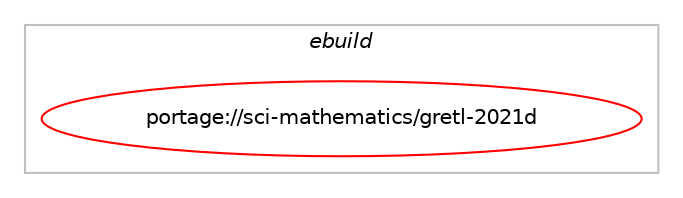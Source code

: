 digraph prolog {

# *************
# Graph options
# *************

newrank=true;
concentrate=true;
compound=true;
graph [rankdir=LR,fontname=Helvetica,fontsize=10,ranksep=1.5];#, ranksep=2.5, nodesep=0.2];
edge  [arrowhead=vee];
node  [fontname=Helvetica,fontsize=10];

# **********
# The ebuild
# **********

subgraph cluster_leftcol {
color=gray;
label=<<i>ebuild</i>>;
id [label="portage://sci-mathematics/gretl-2021d", color=red, width=4, href="../sci-mathematics/gretl-2021d.svg"];
}

# ****************
# The dependencies
# ****************

subgraph cluster_midcol {
color=gray;
label=<<i>dependencies</i>>;
subgraph cluster_compile {
fillcolor="#eeeeee";
style=filled;
label=<<i>compile</i>>;
# *** BEGIN UNKNOWN DEPENDENCY TYPE (TODO) ***
# id -> equal(use_conditional_group(positive,R,portage://sci-mathematics/gretl-2021d,[package_dependency(portage://sci-mathematics/gretl-2021d,install,no,dev-lang,R,none,[,,],[slot(0),equal],[])]))
# *** END UNKNOWN DEPENDENCY TYPE (TODO) ***

# *** BEGIN UNKNOWN DEPENDENCY TYPE (TODO) ***
# id -> equal(use_conditional_group(positive,emacs,portage://sci-mathematics/gretl-2021d,[package_dependency(portage://sci-mathematics/gretl-2021d,install,no,app-editors,emacs,greaterequal,[23.1,,,23.1],any_different_slot,[])]))
# *** END UNKNOWN DEPENDENCY TYPE (TODO) ***

# *** BEGIN UNKNOWN DEPENDENCY TYPE (TODO) ***
# id -> equal(use_conditional_group(positive,gnome,portage://sci-mathematics/gretl-2021d,[package_dependency(portage://sci-mathematics/gretl-2021d,install,no,gnome-extra,libgsf,greaterequal,[1.14.47,,,1.14.47],[],[use(optenable(gtk),none)])]))
# *** END UNKNOWN DEPENDENCY TYPE (TODO) ***

# *** BEGIN UNKNOWN DEPENDENCY TYPE (TODO) ***
# id -> equal(use_conditional_group(positive,gtk,portage://sci-mathematics/gretl-2021d,[package_dependency(portage://sci-mathematics/gretl-2021d,install,no,media-libs,gd,none,[,,],[slot(2),equal],[use(enable(png),none)]),package_dependency(portage://sci-mathematics/gretl-2021d,install,no,sci-visualization,gnuplot,greaterequal,[5.0,,,5.0],[],[use(enable(cairo),none)]),package_dependency(portage://sci-mathematics/gretl-2021d,install,no,x11-libs,gtk+,none,[,,],[slot(3),equal],[]),package_dependency(portage://sci-mathematics/gretl-2021d,install,no,x11-libs,gtksourceview,none,[,,],[slot(3.0),equal],[])]))
# *** END UNKNOWN DEPENDENCY TYPE (TODO) ***

# *** BEGIN UNKNOWN DEPENDENCY TYPE (TODO) ***
# id -> equal(use_conditional_group(positive,mpi,portage://sci-mathematics/gretl-2021d,[package_dependency(portage://sci-mathematics/gretl-2021d,install,no,virtual,mpi,none,[,,],[],[])]))
# *** END UNKNOWN DEPENDENCY TYPE (TODO) ***

# *** BEGIN UNKNOWN DEPENDENCY TYPE (TODO) ***
# id -> equal(use_conditional_group(positive,odbc,portage://sci-mathematics/gretl-2021d,[package_dependency(portage://sci-mathematics/gretl-2021d,install,no,dev-db,unixODBC,none,[,,],[slot(0),equal],[])]))
# *** END UNKNOWN DEPENDENCY TYPE (TODO) ***

# *** BEGIN UNKNOWN DEPENDENCY TYPE (TODO) ***
# id -> equal(use_conditional_group(positive,readline,portage://sci-mathematics/gretl-2021d,[package_dependency(portage://sci-mathematics/gretl-2021d,install,no,sys-libs,readline,none,[,,],[slot(0),equal],[])]))
# *** END UNKNOWN DEPENDENCY TYPE (TODO) ***

# *** BEGIN UNKNOWN DEPENDENCY TYPE (TODO) ***
# id -> equal(package_dependency(portage://sci-mathematics/gretl-2021d,install,no,dev-libs,glib,none,[,,],[slot(2),equal],[]))
# *** END UNKNOWN DEPENDENCY TYPE (TODO) ***

# *** BEGIN UNKNOWN DEPENDENCY TYPE (TODO) ***
# id -> equal(package_dependency(portage://sci-mathematics/gretl-2021d,install,no,dev-libs,gmp,greaterequal,[4.0.1,,,4.0.1],[slot(0),equal],[]))
# *** END UNKNOWN DEPENDENCY TYPE (TODO) ***

# *** BEGIN UNKNOWN DEPENDENCY TYPE (TODO) ***
# id -> equal(package_dependency(portage://sci-mathematics/gretl-2021d,install,no,dev-libs,json-glib,none,[,,],[slot(0),equal],[]))
# *** END UNKNOWN DEPENDENCY TYPE (TODO) ***

# *** BEGIN UNKNOWN DEPENDENCY TYPE (TODO) ***
# id -> equal(package_dependency(portage://sci-mathematics/gretl-2021d,install,no,dev-libs,libxml2,none,[,,],[slot(2),equal],[]))
# *** END UNKNOWN DEPENDENCY TYPE (TODO) ***

# *** BEGIN UNKNOWN DEPENDENCY TYPE (TODO) ***
# id -> equal(package_dependency(portage://sci-mathematics/gretl-2021d,install,no,dev-libs,mpfr,greaterequal,[2.2.0,,,2.2.0],[slot(0),equal],[]))
# *** END UNKNOWN DEPENDENCY TYPE (TODO) ***

# *** BEGIN UNKNOWN DEPENDENCY TYPE (TODO) ***
# id -> equal(package_dependency(portage://sci-mathematics/gretl-2021d,install,no,net-misc,curl,none,[,,],[slot(0),equal],[]))
# *** END UNKNOWN DEPENDENCY TYPE (TODO) ***

# *** BEGIN UNKNOWN DEPENDENCY TYPE (TODO) ***
# id -> equal(package_dependency(portage://sci-mathematics/gretl-2021d,install,no,sci-libs,fftw,none,[,,],[slot(3.0),equal],[]))
# *** END UNKNOWN DEPENDENCY TYPE (TODO) ***

# *** BEGIN UNKNOWN DEPENDENCY TYPE (TODO) ***
# id -> equal(package_dependency(portage://sci-mathematics/gretl-2021d,install,no,sci-visualization,gnuplot,none,[,,],[],[]))
# *** END UNKNOWN DEPENDENCY TYPE (TODO) ***

# *** BEGIN UNKNOWN DEPENDENCY TYPE (TODO) ***
# id -> equal(package_dependency(portage://sci-mathematics/gretl-2021d,install,no,virtual,lapack,none,[,,],[],[]))
# *** END UNKNOWN DEPENDENCY TYPE (TODO) ***

# *** BEGIN UNKNOWN DEPENDENCY TYPE (TODO) ***
# id -> equal(package_dependency(portage://sci-mathematics/gretl-2021d,install,no,virtual,latex-base,none,[,,],[],[]))
# *** END UNKNOWN DEPENDENCY TYPE (TODO) ***

}
subgraph cluster_compileandrun {
fillcolor="#eeeeee";
style=filled;
label=<<i>compile and run</i>>;
}
subgraph cluster_run {
fillcolor="#eeeeee";
style=filled;
label=<<i>run</i>>;
# *** BEGIN UNKNOWN DEPENDENCY TYPE (TODO) ***
# id -> equal(use_conditional_group(positive,R,portage://sci-mathematics/gretl-2021d,[package_dependency(portage://sci-mathematics/gretl-2021d,run,no,dev-lang,R,none,[,,],[slot(0),equal],[])]))
# *** END UNKNOWN DEPENDENCY TYPE (TODO) ***

# *** BEGIN UNKNOWN DEPENDENCY TYPE (TODO) ***
# id -> equal(use_conditional_group(positive,emacs,portage://sci-mathematics/gretl-2021d,[package_dependency(portage://sci-mathematics/gretl-2021d,run,no,app-editors,emacs,greaterequal,[23.1,,,23.1],any_different_slot,[])]))
# *** END UNKNOWN DEPENDENCY TYPE (TODO) ***

# *** BEGIN UNKNOWN DEPENDENCY TYPE (TODO) ***
# id -> equal(use_conditional_group(positive,gnome,portage://sci-mathematics/gretl-2021d,[package_dependency(portage://sci-mathematics/gretl-2021d,run,no,gnome-extra,libgsf,greaterequal,[1.14.47,,,1.14.47],[],[use(optenable(gtk),none)])]))
# *** END UNKNOWN DEPENDENCY TYPE (TODO) ***

# *** BEGIN UNKNOWN DEPENDENCY TYPE (TODO) ***
# id -> equal(use_conditional_group(positive,gtk,portage://sci-mathematics/gretl-2021d,[package_dependency(portage://sci-mathematics/gretl-2021d,run,no,media-libs,gd,none,[,,],[slot(2),equal],[use(enable(png),none)]),package_dependency(portage://sci-mathematics/gretl-2021d,run,no,sci-visualization,gnuplot,greaterequal,[5.0,,,5.0],[],[use(enable(cairo),none)]),package_dependency(portage://sci-mathematics/gretl-2021d,run,no,x11-libs,gtk+,none,[,,],[slot(3),equal],[]),package_dependency(portage://sci-mathematics/gretl-2021d,run,no,x11-libs,gtksourceview,none,[,,],[slot(3.0),equal],[])]))
# *** END UNKNOWN DEPENDENCY TYPE (TODO) ***

# *** BEGIN UNKNOWN DEPENDENCY TYPE (TODO) ***
# id -> equal(use_conditional_group(positive,mpi,portage://sci-mathematics/gretl-2021d,[package_dependency(portage://sci-mathematics/gretl-2021d,run,no,virtual,mpi,none,[,,],[],[])]))
# *** END UNKNOWN DEPENDENCY TYPE (TODO) ***

# *** BEGIN UNKNOWN DEPENDENCY TYPE (TODO) ***
# id -> equal(use_conditional_group(positive,odbc,portage://sci-mathematics/gretl-2021d,[package_dependency(portage://sci-mathematics/gretl-2021d,run,no,dev-db,unixODBC,none,[,,],[slot(0),equal],[])]))
# *** END UNKNOWN DEPENDENCY TYPE (TODO) ***

# *** BEGIN UNKNOWN DEPENDENCY TYPE (TODO) ***
# id -> equal(use_conditional_group(positive,python,portage://sci-mathematics/gretl-2021d,[package_dependency(portage://sci-mathematics/gretl-2021d,run,no,dev-python,numpy,none,[,,],[],[])]))
# *** END UNKNOWN DEPENDENCY TYPE (TODO) ***

# *** BEGIN UNKNOWN DEPENDENCY TYPE (TODO) ***
# id -> equal(use_conditional_group(positive,readline,portage://sci-mathematics/gretl-2021d,[package_dependency(portage://sci-mathematics/gretl-2021d,run,no,sys-libs,readline,none,[,,],[slot(0),equal],[])]))
# *** END UNKNOWN DEPENDENCY TYPE (TODO) ***

# *** BEGIN UNKNOWN DEPENDENCY TYPE (TODO) ***
# id -> equal(package_dependency(portage://sci-mathematics/gretl-2021d,run,no,dev-libs,glib,none,[,,],[slot(2),equal],[]))
# *** END UNKNOWN DEPENDENCY TYPE (TODO) ***

# *** BEGIN UNKNOWN DEPENDENCY TYPE (TODO) ***
# id -> equal(package_dependency(portage://sci-mathematics/gretl-2021d,run,no,dev-libs,gmp,greaterequal,[4.0.1,,,4.0.1],[slot(0),equal],[]))
# *** END UNKNOWN DEPENDENCY TYPE (TODO) ***

# *** BEGIN UNKNOWN DEPENDENCY TYPE (TODO) ***
# id -> equal(package_dependency(portage://sci-mathematics/gretl-2021d,run,no,dev-libs,json-glib,none,[,,],[slot(0),equal],[]))
# *** END UNKNOWN DEPENDENCY TYPE (TODO) ***

# *** BEGIN UNKNOWN DEPENDENCY TYPE (TODO) ***
# id -> equal(package_dependency(portage://sci-mathematics/gretl-2021d,run,no,dev-libs,libxml2,none,[,,],[slot(2),equal],[]))
# *** END UNKNOWN DEPENDENCY TYPE (TODO) ***

# *** BEGIN UNKNOWN DEPENDENCY TYPE (TODO) ***
# id -> equal(package_dependency(portage://sci-mathematics/gretl-2021d,run,no,dev-libs,mpfr,greaterequal,[2.2.0,,,2.2.0],[slot(0),equal],[]))
# *** END UNKNOWN DEPENDENCY TYPE (TODO) ***

# *** BEGIN UNKNOWN DEPENDENCY TYPE (TODO) ***
# id -> equal(package_dependency(portage://sci-mathematics/gretl-2021d,run,no,net-misc,curl,none,[,,],[slot(0),equal],[]))
# *** END UNKNOWN DEPENDENCY TYPE (TODO) ***

# *** BEGIN UNKNOWN DEPENDENCY TYPE (TODO) ***
# id -> equal(package_dependency(portage://sci-mathematics/gretl-2021d,run,no,sci-libs,fftw,none,[,,],[slot(3.0),equal],[]))
# *** END UNKNOWN DEPENDENCY TYPE (TODO) ***

# *** BEGIN UNKNOWN DEPENDENCY TYPE (TODO) ***
# id -> equal(package_dependency(portage://sci-mathematics/gretl-2021d,run,no,sci-visualization,gnuplot,none,[,,],[],[]))
# *** END UNKNOWN DEPENDENCY TYPE (TODO) ***

# *** BEGIN UNKNOWN DEPENDENCY TYPE (TODO) ***
# id -> equal(package_dependency(portage://sci-mathematics/gretl-2021d,run,no,virtual,lapack,none,[,,],[],[]))
# *** END UNKNOWN DEPENDENCY TYPE (TODO) ***

# *** BEGIN UNKNOWN DEPENDENCY TYPE (TODO) ***
# id -> equal(package_dependency(portage://sci-mathematics/gretl-2021d,run,no,virtual,latex-base,none,[,,],[],[]))
# *** END UNKNOWN DEPENDENCY TYPE (TODO) ***

}
}

# **************
# The candidates
# **************

subgraph cluster_choices {
rank=same;
color=gray;
label=<<i>candidates</i>>;

}

}
